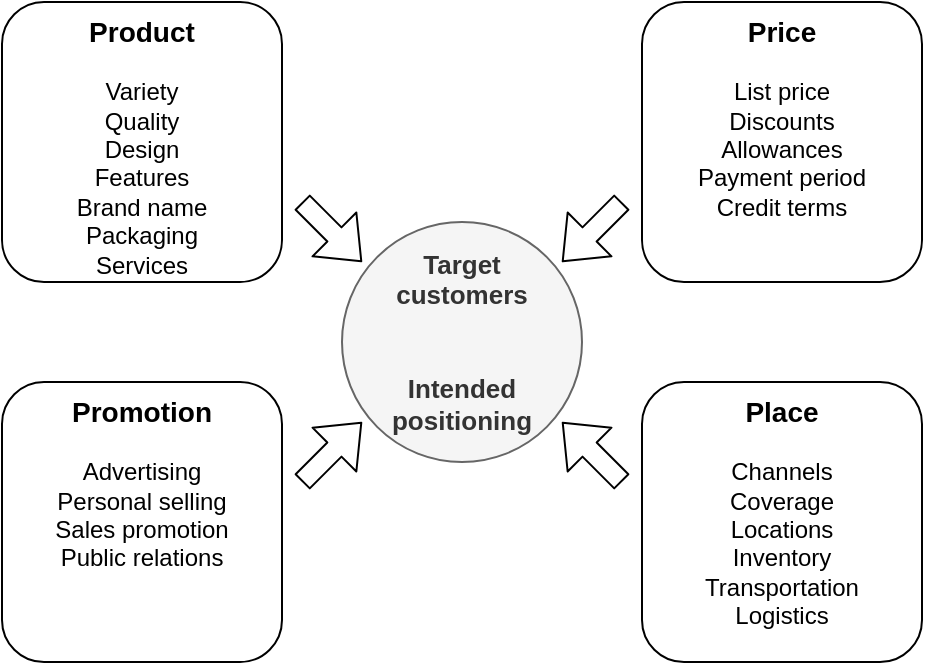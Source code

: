 <mxfile version="15.1.3" type="device"><diagram id="mrrxig14Ro2OF9_YUk0q" name="Page-1"><mxGraphModel dx="1024" dy="571" grid="1" gridSize="10" guides="1" tooltips="1" connect="1" arrows="1" fold="1" page="1" pageScale="1" pageWidth="850" pageHeight="1100" math="0" shadow="0"><root><mxCell id="0"/><mxCell id="1" parent="0"/><mxCell id="2U3LbVIGbEpZJ4DF3hST-1" value="&lt;div&gt;&lt;font style=&quot;font-size: 14px&quot;&gt;&lt;b&gt;Product&lt;/b&gt;&lt;/font&gt;&lt;/div&gt;&lt;div&gt;&lt;br&gt;&lt;/div&gt;&lt;div&gt;Variety&lt;/div&gt;&lt;div&gt;Quality&lt;/div&gt;&lt;div&gt;Design&lt;/div&gt;&lt;div&gt;Features&lt;/div&gt;&lt;div&gt;Brand name&lt;/div&gt;&lt;div&gt;Packaging&lt;/div&gt;&lt;div&gt;Services&lt;/div&gt;" style="rounded=1;whiteSpace=wrap;html=1;verticalAlign=top;" parent="1" vertex="1"><mxGeometry x="60" y="200" width="140" height="140" as="geometry"/></mxCell><mxCell id="2U3LbVIGbEpZJ4DF3hST-2" value="&lt;div&gt;&lt;b&gt;&lt;font style=&quot;font-size: 14px&quot;&gt;Place&lt;/font&gt;&lt;/b&gt;&lt;/div&gt;&lt;div&gt;&lt;br&gt;&lt;/div&gt;&lt;div&gt;Channels&lt;/div&gt;&lt;div&gt;Coverage&lt;/div&gt;&lt;div&gt;Locations&lt;/div&gt;&lt;div&gt;Inventory&lt;/div&gt;&lt;div&gt;Transportation&lt;/div&gt;&lt;div&gt;Logistics&lt;/div&gt;" style="rounded=1;whiteSpace=wrap;html=1;verticalAlign=top;" parent="1" vertex="1"><mxGeometry x="380" y="390" width="140" height="140" as="geometry"/></mxCell><mxCell id="2U3LbVIGbEpZJ4DF3hST-3" value="&lt;div style=&quot;font-size: 14px&quot;&gt;&lt;font style=&quot;font-size: 14px&quot;&gt;&lt;b&gt;Promotion&lt;/b&gt;&lt;/font&gt;&lt;/div&gt;&lt;div&gt;&lt;font style=&quot;font-size: 12px&quot;&gt;&lt;br&gt;&lt;/font&gt;&lt;/div&gt;&lt;div&gt;&lt;font style=&quot;font-size: 12px&quot;&gt;Advertising&lt;/font&gt;&lt;/div&gt;&lt;div&gt;Personal selling&lt;/div&gt;&lt;div&gt;Sales promotion&lt;/div&gt;&lt;div&gt;Public relations&lt;/div&gt;" style="rounded=1;whiteSpace=wrap;html=1;verticalAlign=top;" parent="1" vertex="1"><mxGeometry x="60" y="390" width="140" height="140" as="geometry"/></mxCell><mxCell id="2U3LbVIGbEpZJ4DF3hST-4" value="&lt;div&gt;&lt;font style=&quot;font-size: 14px&quot;&gt;&lt;b&gt;Price&lt;/b&gt;&lt;/font&gt;&lt;/div&gt;&lt;div&gt;&lt;br&gt;&lt;/div&gt;&lt;div&gt;List price&lt;/div&gt;&lt;div&gt;Discounts&lt;/div&gt;&lt;div&gt;Allowances&lt;/div&gt;&lt;div&gt;Payment period&lt;/div&gt;&lt;div&gt;Credit terms&lt;/div&gt;" style="rounded=1;whiteSpace=wrap;html=1;verticalAlign=top;" parent="1" vertex="1"><mxGeometry x="380" y="200" width="140" height="140" as="geometry"/></mxCell><mxCell id="2U3LbVIGbEpZJ4DF3hST-9" value="Target&lt;br style=&quot;font-size: 13px;&quot;&gt;customers&lt;br style=&quot;font-size: 13px;&quot;&gt;&lt;br style=&quot;font-size: 13px;&quot;&gt;&lt;br style=&quot;font-size: 13px;&quot;&gt;Intended&lt;br style=&quot;font-size: 13px;&quot;&gt;positioning" style="ellipse;whiteSpace=wrap;html=1;aspect=fixed;verticalAlign=middle;fontSize=13;fontStyle=1;fillColor=#f5f5f5;strokeColor=#666666;fontColor=#333333;" parent="1" vertex="1"><mxGeometry x="230" y="310" width="120" height="120" as="geometry"/></mxCell><mxCell id="2U3LbVIGbEpZJ4DF3hST-12" value="" style="shape=flexArrow;endArrow=classic;html=1;fontSize=13;" parent="1" edge="1"><mxGeometry width="50" height="50" relative="1" as="geometry"><mxPoint x="210" y="440" as="sourcePoint"/><mxPoint x="240" y="410" as="targetPoint"/></mxGeometry></mxCell><mxCell id="2U3LbVIGbEpZJ4DF3hST-16" value="" style="shape=flexArrow;endArrow=classic;html=1;fontSize=13;" parent="1" edge="1"><mxGeometry width="50" height="50" relative="1" as="geometry"><mxPoint x="210" y="300" as="sourcePoint"/><mxPoint x="240" y="330" as="targetPoint"/></mxGeometry></mxCell><mxCell id="2U3LbVIGbEpZJ4DF3hST-17" value="" style="shape=flexArrow;endArrow=classic;html=1;fontSize=13;" parent="1" edge="1"><mxGeometry width="50" height="50" relative="1" as="geometry"><mxPoint x="370" y="440" as="sourcePoint"/><mxPoint x="340" y="410" as="targetPoint"/></mxGeometry></mxCell><mxCell id="2U3LbVIGbEpZJ4DF3hST-18" value="" style="shape=flexArrow;endArrow=classic;html=1;fontSize=13;" parent="1" edge="1"><mxGeometry width="50" height="50" relative="1" as="geometry"><mxPoint x="370" y="300" as="sourcePoint"/><mxPoint x="340" y="330" as="targetPoint"/></mxGeometry></mxCell></root></mxGraphModel></diagram></mxfile>